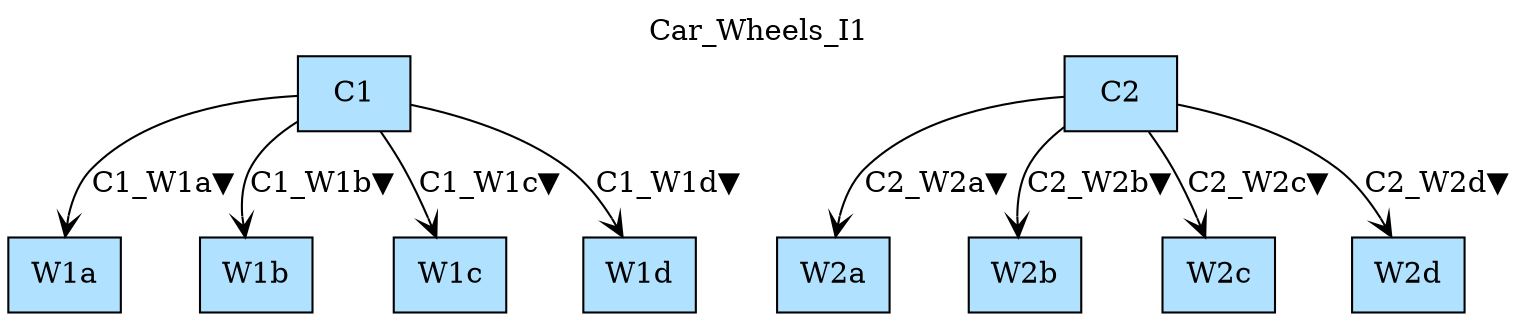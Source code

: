 digraph {graph[label=Car_Wheels_I1,labelloc=tl,labelfontsize=12];
"C1"[shape=box,fillcolor=lightskyblue1,style = filled,label="C1"];
"C2"[shape=box,fillcolor=lightskyblue1,style = filled,label="C2"];
"W1a"[shape=box,fillcolor=lightskyblue1,style = filled,label="W1a"];
"W1b"[shape=box,fillcolor=lightskyblue1,style = filled,label="W1b"];
"W1c"[shape=box,fillcolor=lightskyblue1,style = filled,label="W1c"];
"W1d"[shape=box,fillcolor=lightskyblue1,style = filled,label="W1d"];
"W2a"[shape=box,fillcolor=lightskyblue1,style = filled,label="W2a"];
"W2b"[shape=box,fillcolor=lightskyblue1,style = filled,label="W2b"];
"W2c"[shape=box,fillcolor=lightskyblue1,style = filled,label="W2c"];
"W2d"[shape=box,fillcolor=lightskyblue1,style = filled,label="W2d"];

"C1"->"W1a"[label="C1_W1a▼",arrowhead=vee];
"C1"->"W1b"[label="C1_W1b▼",arrowhead=vee];
"C1"->"W1c"[label="C1_W1c▼",arrowhead=vee];
"C1"->"W1d"[label="C1_W1d▼",arrowhead=vee];
"C2"->"W2a"[label="C2_W2a▼",arrowhead=vee];
"C2"->"W2b"[label="C2_W2b▼",arrowhead=vee];
"C2"->"W2c"[label="C2_W2c▼",arrowhead=vee];
"C2"->"W2d"[label="C2_W2d▼",arrowhead=vee];
}